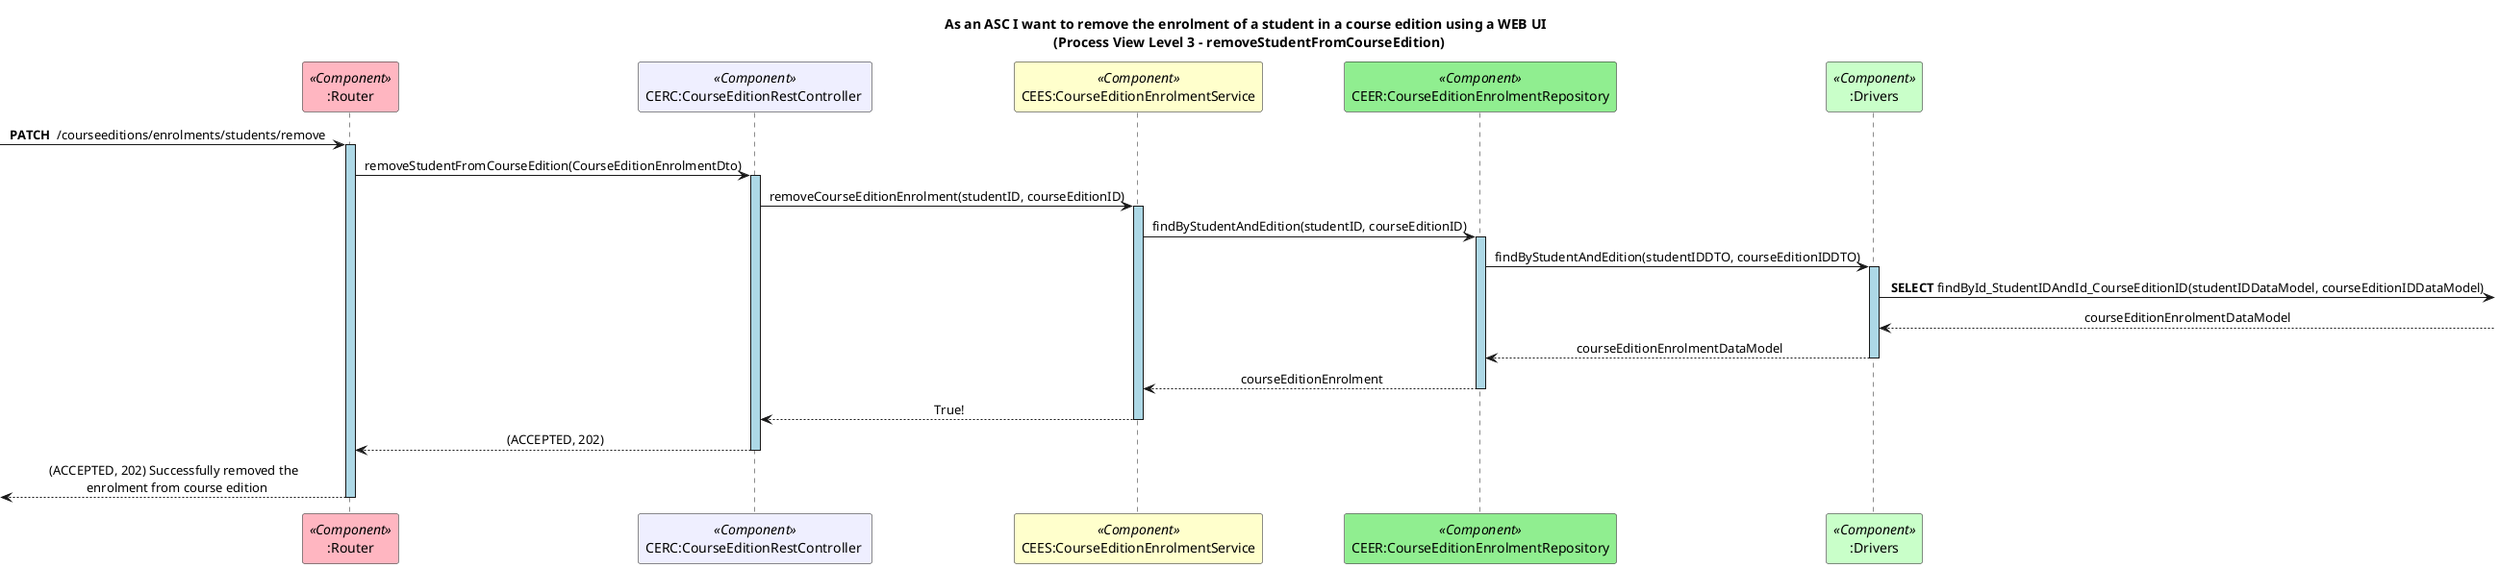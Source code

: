 @startuml

title As an ASC I want to remove the enrolment of a student in a course edition using a WEB UI \n (Process View Level 3 - removeStudentFromCourseEdition)


skinparam sequenceMessageAlign center
skinparam sequenceLifeLineBackgroundColor lightblue

participant ":Router" as RT <<Component>> #lightpink
participant "CERC:CourseEditionRestController " as C <<Component>> #motivation
participant "CEES:CourseEditionEnrolmentService" as S <<Component>> #business
participant "CEER:CourseEditionEnrolmentRepository" as RP <<Component>> #lightgreen
participant ":Drivers" as D <<Component>> #technology

 -> RT ++: **PATCH**  /courseeditions/enrolments/students/remove \t
 '/course-editions/{id}/students/{id}/
 RT -> C ++: removeStudentFromCourseEdition(CourseEditionEnrolmentDto)
 C -> S ++: removeCourseEditionEnrolment(studentID, courseEditionID)
 S -> RP ++: findByStudentAndEdition(studentID, courseEditionID)
 RP -> D ++: findByStudentAndEdition(studentIDDTO, courseEditionIDDTO)
 D -> : **SELECT** findById_StudentIDAndId_CourseEditionID(studentIDDataModel, courseEditionIDDataModel)

 D <--  : courseEditionEnrolmentDataModel
 D --> RP --: courseEditionEnrolmentDataModel
 RP --> S --: courseEditionEnrolment
 S --> C --: True!
 C --> RT --: (ACCEPTED, 202)
  <-- RT --: (ACCEPTED, 202) Successfully removed the \n enrolment from course edition
@enduml
